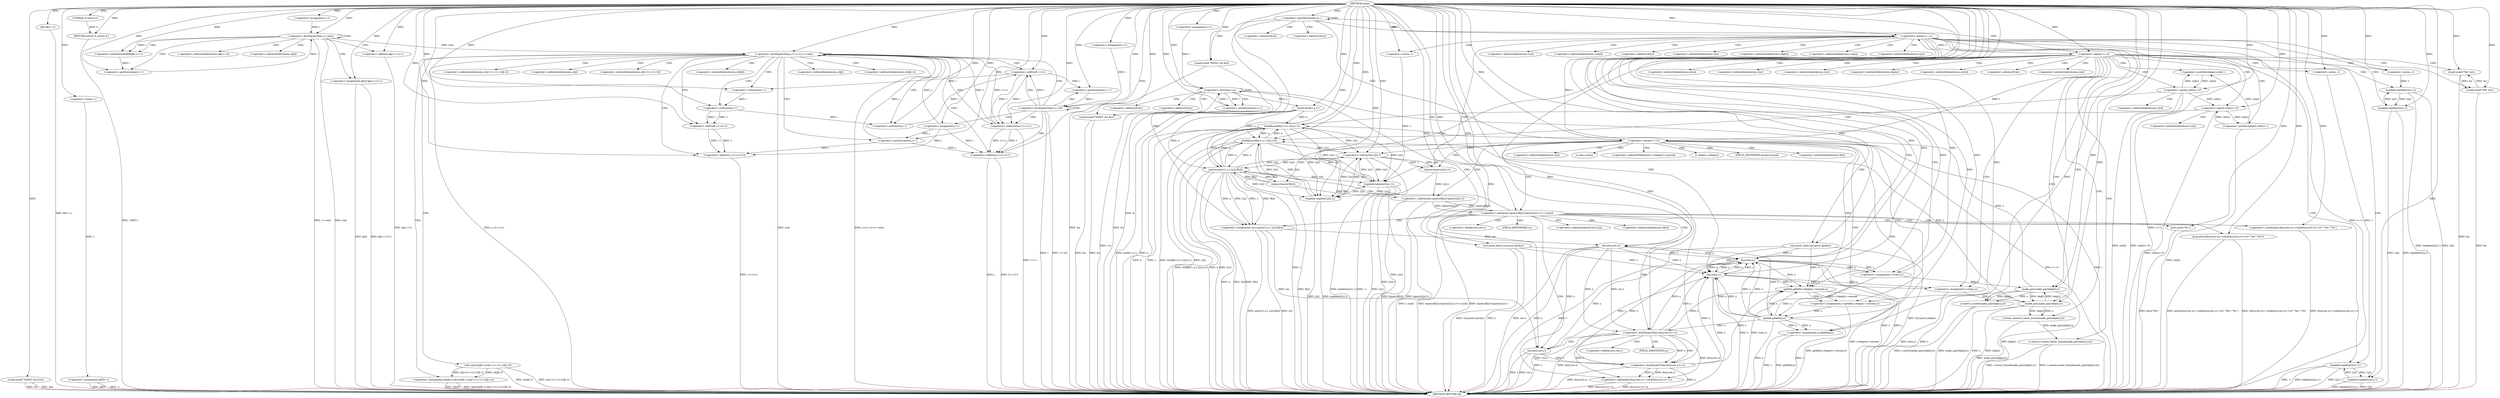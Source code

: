 digraph "main" {  
"1000692" [label = "(METHOD,main)" ]
"1001013" [label = "(METHOD_RETURN,int)" ]
"1000694" [label = "(scanf,scanf(\"%d%d\",&n,&m))" ]
"1000724" [label = "(dfs,dfs(1,1))" ]
"1000727" [label = "(<operator>.assignment,lg[0]=-1)" ]
"1000807" [label = "(build,build(1,n,1))" ]
"1001011" [label = "(RETURN,return 0;,return 0;)" ]
"1000702" [label = "(<operator>.assignment,i=1)" ]
"1000705" [label = "(<operator>.lessThan,i<n)" ]
"1000708" [label = "(<operator>.postIncrement,i++)" ]
"1000735" [label = "(<operator>.assignment,i=1)" ]
"1000738" [label = "(<operator>.lessEqualsThan,i<=euls)" ]
"1000741" [label = "(<operator>.postIncrement,i++)" ]
"1000743" [label = "(<operator>.assignment,lg[i]=lg[i>>1]+1)" ]
"1000756" [label = "(<operator>.assignment,i=1)" ]
"1000759" [label = "(<operator>.lessEqualsThan,i<=20)" ]
"1000762" [label = "(<operator>.postIncrement,i++)" ]
"1000812" [label = "(<operator>.postDecrement,m--)" ]
"1001012" [label = "(LITERAL,0,return 0;)" ]
"1000713" [label = "(scanf,scanf(\"%d%d\",&x,&y))" ]
"1000731" [label = "(<operator>.minus,-1)" ]
"1000766" [label = "(<operator>.assignment,j=1)" ]
"1000769" [label = "(<operator>.lessEqualsThan,j+(1<<i)-1<=euls)" ]
"1000778" [label = "(<operator>.postIncrement,j++)" ]
"1000780" [label = "(<operator>.assignment,st[j][i]=calc(st[j][i-1],st[j+(1<<(i-1))][i-1]))" ]
"1000819" [label = "(scanf,scanf(\"%d%d\",&t,&x))" ]
"1000720" [label = "(v[x].push_back,v[x].push_back(y))" ]
"1000722" [label = "(v[y].push_back,v[y].push_back(x))" ]
"1000747" [label = "(<operator>.addition,lg[i>>1]+1)" ]
"1000826" [label = "(<operator>.equals,t==1)" ]
"1000884" [label = "(<operator>.equals,t==2)" ]
"1000944" [label = "(<operator>.equals,t==3)" ]
"1000770" [label = "(<operator>.addition,j+(1<<i)-1)" ]
"1000786" [label = "(calc,calc(st[j][i-1],st[j+(1<<(i-1))][i-1]))" ]
"1000858" [label = "(s.insert,s.insert(make_pair(dep[z],z)))" ]
"1000879" [label = "(<operator>.postIncrement,cnt[z]++)" ]
"1000917" [label = "(s.erase,s.erase(s.lower_bound(make_pair(dep[z],z))))" ]
"1000924" [label = "(<operator>.postDecrement,cnt[z]--)" ]
"1000980" [label = "(<operator>.assignment,res=query(1,n,1,L[z],R[z]))" ]
"1000992" [label = "(puts,puts((dis(y,res.x)<=x&&dis(y,res.y)<=x)? \"Yes\":\"No\"))" ]
"1000750" [label = "(<operator>.arithmeticShiftRight,i>>1)" ]
"1000772" [label = "(<operator>.subtraction,(1<<i)-1)" ]
"1000831" [label = "(scanf,scanf(\"%d\",&y))" ]
"1000835" [label = "(<operator>.assignment,z=lca(x,y))" ]
"1000841" [label = "(tupdate,tupdate(L[x],1))" ]
"1000865" [label = "(<operator>.equals,cnt[z]==0)" ]
"1000870" [label = "(modify,modify(1,n,1,L[z],z,1))" ]
"1000889" [label = "(scanf,scanf(\"%d\",&y))" ]
"1000893" [label = "(<operator>.assignment,z=lca(x,y))" ]
"1000899" [label = "(tupdate,tupdate(L[x],-1))" ]
"1000929" [label = "(<operator>.equals,cnt[z]==0)" ]
"1000934" [label = "(modify,modify(1,n,1,L[z],z,0))" ]
"1000949" [label = "(<operator>.assignment,y=getkth(s.rbegin()->second,x))" ]
"1000956" [label = "(<operator>.assignment,z=getkth(y,x))" ]
"1000962" [label = "(<operator>.notEquals,tquery(R[z])-tquery(L[z]-1)!=s.size())" ]
"1000773" [label = "(<operator>.shiftLeft,1<<i)" ]
"1000791" [label = "(<operator>.subtraction,i-1)" ]
"1000804" [label = "(<operator>.subtraction,i-1)" ]
"1000847" [label = "(tupdate,tupdate(L[y],1))" ]
"1000852" [label = "(tupdate,tupdate(L[z],-1))" ]
"1000859" [label = "(make_pair,make_pair(dep[z],z))" ]
"1000906" [label = "(tupdate,tupdate(L[y],-1))" ]
"1000912" [label = "(tupdate,tupdate(L[z],1))" ]
"1000918" [label = "(s.lower_bound,s.lower_bound(make_pair(dep[z],z)))" ]
"1000976" [label = "(puts,puts(\"No\"))" ]
"1000982" [label = "(query,query(1,n,1,L[z],R[z]))" ]
"1000993" [label = "(<operator>.conditional,(dis(y,res.x)<=x&&dis(y,res.y)<=x)? \"Yes\":\"No\")" ]
"1000797" [label = "(<operator>.addition,j+(1<<(i-1)))" ]
"1000837" [label = "(lca,lca(x,y))" ]
"1000895" [label = "(lca,lca(x,y))" ]
"1000903" [label = "(<operator>.minus,-1)" ]
"1000919" [label = "(make_pair,make_pair(dep[z],z))" ]
"1000951" [label = "(getkth,getkth(s.rbegin()->second,x))" ]
"1000958" [label = "(getkth,getkth(y,x))" ]
"1000963" [label = "(<operator>.subtraction,tquery(R[z])-tquery(L[z]-1))" ]
"1000994" [label = "(<operator>.logicalAnd,dis(y,res.x)<=x&&dis(y,res.y)<=x)" ]
"1000799" [label = "(<operator>.shiftLeft,1<<(i-1))" ]
"1000856" [label = "(<operator>.minus,-1)" ]
"1000910" [label = "(<operator>.minus,-1)" ]
"1000964" [label = "(tquery,tquery(R[z]))" ]
"1000968" [label = "(tquery,tquery(L[z]-1))" ]
"1000995" [label = "(<operator>.lessEqualsThan,dis(y,res.x)<=x)" ]
"1001002" [label = "(<operator>.lessEqualsThan,dis(y,res.y)<=x)" ]
"1000801" [label = "(<operator>.subtraction,i-1)" ]
"1000969" [label = "(<operator>.subtraction,L[z]-1)" ]
"1000996" [label = "(dis,dis(y,res.x))" ]
"1001003" [label = "(dis,dis(y,res.y))" ]
"1000744" [label = "(<operator>.indirectIndexAccess,lg[i])" ]
"1000715" [label = "(<operator>.addressOf,&x)" ]
"1000717" [label = "(<operator>.addressOf,&y)" ]
"1000748" [label = "(<operator>.indirectIndexAccess,lg[i>>1])" ]
"1000781" [label = "(<operator>.indirectIndexAccess,st[j][i])" ]
"1000821" [label = "(<operator>.addressOf,&t)" ]
"1000823" [label = "(<operator>.addressOf,&x)" ]
"1000782" [label = "(<operator>.indirectIndexAccess,st[j])" ]
"1000787" [label = "(<operator>.indirectIndexAccess,st[j][i-1])" ]
"1000794" [label = "(<operator>.indirectIndexAccess,st[j+(1<<(i-1))][i-1])" ]
"1000788" [label = "(<operator>.indirectIndexAccess,st[j])" ]
"1000795" [label = "(<operator>.indirectIndexAccess,st[j+(1<<(i-1))])" ]
"1000880" [label = "(<operator>.indirectIndexAccess,cnt[z])" ]
"1000925" [label = "(<operator>.indirectIndexAccess,cnt[z])" ]
"1000833" [label = "(<operator>.addressOf,&y)" ]
"1000842" [label = "(<operator>.indirectIndexAccess,L[x])" ]
"1000860" [label = "(<operator>.indirectIndexAccess,dep[z])" ]
"1000866" [label = "(<operator>.indirectIndexAccess,cnt[z])" ]
"1000874" [label = "(<operator>.indirectIndexAccess,L[z])" ]
"1000891" [label = "(<operator>.addressOf,&y)" ]
"1000900" [label = "(<operator>.indirectIndexAccess,L[x])" ]
"1000930" [label = "(<operator>.indirectIndexAccess,cnt[z])" ]
"1000938" [label = "(<operator>.indirectIndexAccess,L[z])" ]
"1000974" [label = "(s.size,s.size())" ]
"1000986" [label = "(<operator>.indirectIndexAccess,L[z])" ]
"1000989" [label = "(<operator>.indirectIndexAccess,R[z])" ]
"1000848" [label = "(<operator>.indirectIndexAccess,L[y])" ]
"1000853" [label = "(<operator>.indirectIndexAccess,L[z])" ]
"1000907" [label = "(<operator>.indirectIndexAccess,L[y])" ]
"1000913" [label = "(<operator>.indirectIndexAccess,L[z])" ]
"1000920" [label = "(<operator>.indirectIndexAccess,dep[z])" ]
"1000952" [label = "(<operator>.indirectFieldAccess,s.rbegin()->second)" ]
"1000953" [label = "(s.rbegin,s.rbegin())" ]
"1000954" [label = "(FIELD_IDENTIFIER,second,second)" ]
"1000965" [label = "(<operator>.indirectIndexAccess,R[z])" ]
"1000970" [label = "(<operator>.indirectIndexAccess,L[z])" ]
"1000998" [label = "(<operator>.fieldAccess,res.x)" ]
"1001005" [label = "(<operator>.fieldAccess,res.y)" ]
"1001000" [label = "(FIELD_IDENTIFIER,x,x)" ]
"1001007" [label = "(FIELD_IDENTIFIER,y,y)" ]
  "1000694" -> "1001013"  [ label = "DDG: &n"] 
  "1000694" -> "1001013"  [ label = "DDG: &m"] 
  "1000705" -> "1001013"  [ label = "DDG: i<n"] 
  "1000724" -> "1001013"  [ label = "DDG: dfs(1,1)"] 
  "1000727" -> "1001013"  [ label = "DDG: lg[0]"] 
  "1000727" -> "1001013"  [ label = "DDG: -1"] 
  "1000738" -> "1001013"  [ label = "DDG: euls"] 
  "1000738" -> "1001013"  [ label = "DDG: i<=euls"] 
  "1000759" -> "1001013"  [ label = "DDG: i"] 
  "1000759" -> "1001013"  [ label = "DDG: i<=20"] 
  "1000807" -> "1001013"  [ label = "DDG: n"] 
  "1000807" -> "1001013"  [ label = "DDG: build(1,n,1)"] 
  "1000812" -> "1001013"  [ label = "DDG: m"] 
  "1000819" -> "1001013"  [ label = "DDG: &t"] 
  "1000819" -> "1001013"  [ label = "DDG: &x"] 
  "1000826" -> "1001013"  [ label = "DDG: t==1"] 
  "1000831" -> "1001013"  [ label = "DDG: &y"] 
  "1000837" -> "1001013"  [ label = "DDG: x"] 
  "1000837" -> "1001013"  [ label = "DDG: y"] 
  "1000835" -> "1001013"  [ label = "DDG: lca(x,y)"] 
  "1000841" -> "1001013"  [ label = "DDG: L[x]"] 
  "1000841" -> "1001013"  [ label = "DDG: tupdate(L[x],1)"] 
  "1000847" -> "1001013"  [ label = "DDG: L[y]"] 
  "1000847" -> "1001013"  [ label = "DDG: tupdate(L[y],1)"] 
  "1000852" -> "1001013"  [ label = "DDG: L[z]"] 
  "1000852" -> "1001013"  [ label = "DDG: -1"] 
  "1000852" -> "1001013"  [ label = "DDG: tupdate(L[z],-1)"] 
  "1000859" -> "1001013"  [ label = "DDG: dep[z]"] 
  "1000859" -> "1001013"  [ label = "DDG: z"] 
  "1000858" -> "1001013"  [ label = "DDG: make_pair(dep[z],z)"] 
  "1000858" -> "1001013"  [ label = "DDG: s.insert(make_pair(dep[z],z))"] 
  "1000865" -> "1001013"  [ label = "DDG: cnt[z]==0"] 
  "1000870" -> "1001013"  [ label = "DDG: n"] 
  "1000870" -> "1001013"  [ label = "DDG: L[z]"] 
  "1000870" -> "1001013"  [ label = "DDG: z"] 
  "1000870" -> "1001013"  [ label = "DDG: modify(1,n,1,L[z],z,1)"] 
  "1000879" -> "1001013"  [ label = "DDG: cnt[z]"] 
  "1000884" -> "1001013"  [ label = "DDG: t==2"] 
  "1000889" -> "1001013"  [ label = "DDG: &y"] 
  "1000895" -> "1001013"  [ label = "DDG: x"] 
  "1000895" -> "1001013"  [ label = "DDG: y"] 
  "1000893" -> "1001013"  [ label = "DDG: lca(x,y)"] 
  "1000899" -> "1001013"  [ label = "DDG: L[x]"] 
  "1000899" -> "1001013"  [ label = "DDG: tupdate(L[x],-1)"] 
  "1000906" -> "1001013"  [ label = "DDG: L[y]"] 
  "1000906" -> "1001013"  [ label = "DDG: -1"] 
  "1000906" -> "1001013"  [ label = "DDG: tupdate(L[y],-1)"] 
  "1000912" -> "1001013"  [ label = "DDG: L[z]"] 
  "1000912" -> "1001013"  [ label = "DDG: tupdate(L[z],1)"] 
  "1000919" -> "1001013"  [ label = "DDG: dep[z]"] 
  "1000919" -> "1001013"  [ label = "DDG: z"] 
  "1000918" -> "1001013"  [ label = "DDG: make_pair(dep[z],z)"] 
  "1000917" -> "1001013"  [ label = "DDG: s.lower_bound(make_pair(dep[z],z))"] 
  "1000917" -> "1001013"  [ label = "DDG: s.erase(s.lower_bound(make_pair(dep[z],z)))"] 
  "1000929" -> "1001013"  [ label = "DDG: cnt[z]"] 
  "1000929" -> "1001013"  [ label = "DDG: cnt[z]==0"] 
  "1000934" -> "1001013"  [ label = "DDG: n"] 
  "1000934" -> "1001013"  [ label = "DDG: L[z]"] 
  "1000934" -> "1001013"  [ label = "DDG: z"] 
  "1000934" -> "1001013"  [ label = "DDG: modify(1,n,1,L[z],z,0)"] 
  "1000944" -> "1001013"  [ label = "DDG: t"] 
  "1000944" -> "1001013"  [ label = "DDG: t==3"] 
  "1000951" -> "1001013"  [ label = "DDG: s.rbegin()->second"] 
  "1000949" -> "1001013"  [ label = "DDG: getkth(s.rbegin()->second,x)"] 
  "1000956" -> "1001013"  [ label = "DDG: z"] 
  "1000958" -> "1001013"  [ label = "DDG: y"] 
  "1000958" -> "1001013"  [ label = "DDG: x"] 
  "1000956" -> "1001013"  [ label = "DDG: getkth(y,x)"] 
  "1000964" -> "1001013"  [ label = "DDG: R[z]"] 
  "1000963" -> "1001013"  [ label = "DDG: tquery(R[z])"] 
  "1000969" -> "1001013"  [ label = "DDG: L[z]"] 
  "1000968" -> "1001013"  [ label = "DDG: L[z]-1"] 
  "1000963" -> "1001013"  [ label = "DDG: tquery(L[z]-1)"] 
  "1000962" -> "1001013"  [ label = "DDG: tquery(R[z])-tquery(L[z]-1)"] 
  "1000962" -> "1001013"  [ label = "DDG: s.size()"] 
  "1000962" -> "1001013"  [ label = "DDG: tquery(R[z])-tquery(L[z]-1)!=s.size()"] 
  "1000980" -> "1001013"  [ label = "DDG: res"] 
  "1000982" -> "1001013"  [ label = "DDG: n"] 
  "1000982" -> "1001013"  [ label = "DDG: L[z]"] 
  "1000982" -> "1001013"  [ label = "DDG: R[z]"] 
  "1000980" -> "1001013"  [ label = "DDG: query(1,n,1,L[z],R[z])"] 
  "1000996" -> "1001013"  [ label = "DDG: y"] 
  "1000996" -> "1001013"  [ label = "DDG: res.x"] 
  "1000995" -> "1001013"  [ label = "DDG: dis(y,res.x)"] 
  "1000995" -> "1001013"  [ label = "DDG: x"] 
  "1000994" -> "1001013"  [ label = "DDG: dis(y,res.x)<=x"] 
  "1001003" -> "1001013"  [ label = "DDG: y"] 
  "1001003" -> "1001013"  [ label = "DDG: res.y"] 
  "1001002" -> "1001013"  [ label = "DDG: dis(y,res.y)"] 
  "1001002" -> "1001013"  [ label = "DDG: x"] 
  "1000994" -> "1001013"  [ label = "DDG: dis(y,res.y)<=x"] 
  "1000993" -> "1001013"  [ label = "DDG: dis(y,res.x)<=x&&dis(y,res.y)<=x"] 
  "1000992" -> "1001013"  [ label = "DDG: (dis(y,res.x)<=x&&dis(y,res.y)<=x)? \"Yes\":\"No\""] 
  "1000992" -> "1001013"  [ label = "DDG: puts((dis(y,res.x)<=x&&dis(y,res.y)<=x)? \"Yes\":\"No\")"] 
  "1000976" -> "1001013"  [ label = "DDG: puts(\"No\")"] 
  "1000770" -> "1001013"  [ label = "DDG: j"] 
  "1000772" -> "1001013"  [ label = "DDG: 1<<i"] 
  "1000770" -> "1001013"  [ label = "DDG: (1<<i)-1"] 
  "1000769" -> "1001013"  [ label = "DDG: j+(1<<i)-1"] 
  "1000769" -> "1001013"  [ label = "DDG: euls"] 
  "1000769" -> "1001013"  [ label = "DDG: j+(1<<i)-1<=euls"] 
  "1000780" -> "1001013"  [ label = "DDG: st[j][i]"] 
  "1000786" -> "1001013"  [ label = "DDG: st[j][i-1]"] 
  "1000797" -> "1001013"  [ label = "DDG: 1<<(i-1)"] 
  "1000786" -> "1001013"  [ label = "DDG: st[j+(1<<(i-1))][i-1]"] 
  "1000780" -> "1001013"  [ label = "DDG: calc(st[j][i-1],st[j+(1<<(i-1))][i-1])"] 
  "1000743" -> "1001013"  [ label = "DDG: lg[i]"] 
  "1000747" -> "1001013"  [ label = "DDG: lg[i>>1]"] 
  "1000743" -> "1001013"  [ label = "DDG: lg[i>>1]+1"] 
  "1000713" -> "1001013"  [ label = "DDG: &x"] 
  "1000713" -> "1001013"  [ label = "DDG: &y"] 
  "1000720" -> "1001013"  [ label = "DDG: y"] 
  "1000720" -> "1001013"  [ label = "DDG: v[x].push_back(y)"] 
  "1000722" -> "1001013"  [ label = "DDG: x"] 
  "1000722" -> "1001013"  [ label = "DDG: v[y].push_back(x)"] 
  "1001011" -> "1001013"  [ label = "DDG: <RET>"] 
  "1000692" -> "1000694"  [ label = "DDG: "] 
  "1000731" -> "1000727"  [ label = "DDG: 1"] 
  "1001012" -> "1001011"  [ label = "DDG: 0"] 
  "1000692" -> "1001011"  [ label = "DDG: "] 
  "1000692" -> "1000702"  [ label = "DDG: "] 
  "1000692" -> "1000724"  [ label = "DDG: "] 
  "1000692" -> "1000735"  [ label = "DDG: "] 
  "1000692" -> "1000743"  [ label = "DDG: "] 
  "1000692" -> "1000756"  [ label = "DDG: "] 
  "1000692" -> "1000807"  [ label = "DDG: "] 
  "1000705" -> "1000807"  [ label = "DDG: n"] 
  "1000692" -> "1001012"  [ label = "DDG: "] 
  "1000702" -> "1000705"  [ label = "DDG: i"] 
  "1000708" -> "1000705"  [ label = "DDG: i"] 
  "1000692" -> "1000705"  [ label = "DDG: "] 
  "1000705" -> "1000708"  [ label = "DDG: i"] 
  "1000692" -> "1000708"  [ label = "DDG: "] 
  "1000692" -> "1000713"  [ label = "DDG: "] 
  "1000692" -> "1000731"  [ label = "DDG: "] 
  "1000735" -> "1000738"  [ label = "DDG: i"] 
  "1000741" -> "1000738"  [ label = "DDG: i"] 
  "1000692" -> "1000738"  [ label = "DDG: "] 
  "1000750" -> "1000741"  [ label = "DDG: i"] 
  "1000692" -> "1000741"  [ label = "DDG: "] 
  "1000756" -> "1000759"  [ label = "DDG: i"] 
  "1000762" -> "1000759"  [ label = "DDG: i"] 
  "1000692" -> "1000759"  [ label = "DDG: "] 
  "1000773" -> "1000762"  [ label = "DDG: i"] 
  "1000692" -> "1000762"  [ label = "DDG: "] 
  "1000692" -> "1000766"  [ label = "DDG: "] 
  "1000786" -> "1000780"  [ label = "DDG: st[j][i-1]"] 
  "1000786" -> "1000780"  [ label = "DDG: st[j+(1<<(i-1))][i-1]"] 
  "1000692" -> "1000812"  [ label = "DDG: "] 
  "1000692" -> "1000819"  [ label = "DDG: "] 
  "1000692" -> "1000747"  [ label = "DDG: "] 
  "1000772" -> "1000769"  [ label = "DDG: 1<<i"] 
  "1000772" -> "1000769"  [ label = "DDG: 1"] 
  "1000766" -> "1000769"  [ label = "DDG: j"] 
  "1000778" -> "1000769"  [ label = "DDG: j"] 
  "1000692" -> "1000769"  [ label = "DDG: "] 
  "1000738" -> "1000769"  [ label = "DDG: euls"] 
  "1000692" -> "1000778"  [ label = "DDG: "] 
  "1000766" -> "1000778"  [ label = "DDG: j"] 
  "1000692" -> "1000720"  [ label = "DDG: "] 
  "1000692" -> "1000722"  [ label = "DDG: "] 
  "1000766" -> "1000770"  [ label = "DDG: j"] 
  "1000778" -> "1000770"  [ label = "DDG: j"] 
  "1000692" -> "1000770"  [ label = "DDG: "] 
  "1000772" -> "1000770"  [ label = "DDG: 1<<i"] 
  "1000772" -> "1000770"  [ label = "DDG: 1"] 
  "1000944" -> "1000826"  [ label = "DDG: t"] 
  "1000692" -> "1000826"  [ label = "DDG: "] 
  "1000826" -> "1000884"  [ label = "DDG: t"] 
  "1000692" -> "1000884"  [ label = "DDG: "] 
  "1000884" -> "1000944"  [ label = "DDG: t"] 
  "1000692" -> "1000944"  [ label = "DDG: "] 
  "1000982" -> "1000980"  [ label = "DDG: L[z]"] 
  "1000982" -> "1000980"  [ label = "DDG: R[z]"] 
  "1000982" -> "1000980"  [ label = "DDG: 1"] 
  "1000982" -> "1000980"  [ label = "DDG: n"] 
  "1000738" -> "1000750"  [ label = "DDG: i"] 
  "1000692" -> "1000750"  [ label = "DDG: "] 
  "1000773" -> "1000772"  [ label = "DDG: 1"] 
  "1000773" -> "1000772"  [ label = "DDG: i"] 
  "1000692" -> "1000772"  [ label = "DDG: "] 
  "1000692" -> "1000831"  [ label = "DDG: "] 
  "1000837" -> "1000835"  [ label = "DDG: y"] 
  "1000837" -> "1000835"  [ label = "DDG: x"] 
  "1000859" -> "1000858"  [ label = "DDG: dep[z]"] 
  "1000859" -> "1000858"  [ label = "DDG: z"] 
  "1000865" -> "1000879"  [ label = "DDG: cnt[z]"] 
  "1000692" -> "1000889"  [ label = "DDG: "] 
  "1000895" -> "1000893"  [ label = "DDG: y"] 
  "1000895" -> "1000893"  [ label = "DDG: x"] 
  "1000918" -> "1000917"  [ label = "DDG: make_pair(dep[z],z)"] 
  "1000879" -> "1000924"  [ label = "DDG: cnt[z]"] 
  "1000929" -> "1000924"  [ label = "DDG: cnt[z]"] 
  "1000951" -> "1000949"  [ label = "DDG: s.rbegin()->second"] 
  "1000951" -> "1000949"  [ label = "DDG: x"] 
  "1000958" -> "1000956"  [ label = "DDG: x"] 
  "1000958" -> "1000956"  [ label = "DDG: y"] 
  "1000692" -> "1000980"  [ label = "DDG: "] 
  "1000692" -> "1000992"  [ label = "DDG: "] 
  "1000692" -> "1000773"  [ label = "DDG: "] 
  "1000759" -> "1000773"  [ label = "DDG: i"] 
  "1000804" -> "1000773"  [ label = "DDG: i"] 
  "1000773" -> "1000791"  [ label = "DDG: i"] 
  "1000692" -> "1000791"  [ label = "DDG: "] 
  "1000801" -> "1000804"  [ label = "DDG: i"] 
  "1000692" -> "1000804"  [ label = "DDG: "] 
  "1000889" -> "1000831"  [ label = "DDG: &y"] 
  "1000692" -> "1000835"  [ label = "DDG: "] 
  "1000899" -> "1000841"  [ label = "DDG: L[x]"] 
  "1000692" -> "1000841"  [ label = "DDG: "] 
  "1000919" -> "1000859"  [ label = "DDG: dep[z]"] 
  "1000835" -> "1000859"  [ label = "DDG: z"] 
  "1000692" -> "1000859"  [ label = "DDG: "] 
  "1000879" -> "1000865"  [ label = "DDG: cnt[z]"] 
  "1000929" -> "1000865"  [ label = "DDG: cnt[z]"] 
  "1000692" -> "1000865"  [ label = "DDG: "] 
  "1000692" -> "1000870"  [ label = "DDG: "] 
  "1000807" -> "1000870"  [ label = "DDG: n"] 
  "1000934" -> "1000870"  [ label = "DDG: n"] 
  "1000982" -> "1000870"  [ label = "DDG: n"] 
  "1000852" -> "1000870"  [ label = "DDG: L[z]"] 
  "1000859" -> "1000870"  [ label = "DDG: z"] 
  "1000831" -> "1000889"  [ label = "DDG: &y"] 
  "1000692" -> "1000893"  [ label = "DDG: "] 
  "1000841" -> "1000899"  [ label = "DDG: L[x]"] 
  "1000903" -> "1000899"  [ label = "DDG: 1"] 
  "1000919" -> "1000918"  [ label = "DDG: dep[z]"] 
  "1000919" -> "1000918"  [ label = "DDG: z"] 
  "1000924" -> "1000929"  [ label = "DDG: cnt[z]"] 
  "1000692" -> "1000929"  [ label = "DDG: "] 
  "1000692" -> "1000934"  [ label = "DDG: "] 
  "1000807" -> "1000934"  [ label = "DDG: n"] 
  "1000870" -> "1000934"  [ label = "DDG: n"] 
  "1000982" -> "1000934"  [ label = "DDG: n"] 
  "1000919" -> "1000934"  [ label = "DDG: z"] 
  "1000912" -> "1000934"  [ label = "DDG: L[z]"] 
  "1000692" -> "1000949"  [ label = "DDG: "] 
  "1000692" -> "1000956"  [ label = "DDG: "] 
  "1000963" -> "1000962"  [ label = "DDG: tquery(L[z]-1)"] 
  "1000963" -> "1000962"  [ label = "DDG: tquery(R[z])"] 
  "1000692" -> "1000962"  [ label = "DDG: "] 
  "1000692" -> "1000982"  [ label = "DDG: "] 
  "1000807" -> "1000982"  [ label = "DDG: n"] 
  "1000870" -> "1000982"  [ label = "DDG: n"] 
  "1000934" -> "1000982"  [ label = "DDG: n"] 
  "1000969" -> "1000982"  [ label = "DDG: L[z]"] 
  "1000964" -> "1000982"  [ label = "DDG: R[z]"] 
  "1000692" -> "1000993"  [ label = "DDG: "] 
  "1000692" -> "1000797"  [ label = "DDG: "] 
  "1000766" -> "1000797"  [ label = "DDG: j"] 
  "1000778" -> "1000797"  [ label = "DDG: j"] 
  "1000799" -> "1000797"  [ label = "DDG: i-1"] 
  "1000799" -> "1000797"  [ label = "DDG: 1"] 
  "1000895" -> "1000837"  [ label = "DDG: x"] 
  "1000958" -> "1000837"  [ label = "DDG: x"] 
  "1000995" -> "1000837"  [ label = "DDG: x"] 
  "1001002" -> "1000837"  [ label = "DDG: x"] 
  "1000722" -> "1000837"  [ label = "DDG: x"] 
  "1000692" -> "1000837"  [ label = "DDG: "] 
  "1000895" -> "1000837"  [ label = "DDG: y"] 
  "1000958" -> "1000837"  [ label = "DDG: y"] 
  "1000996" -> "1000837"  [ label = "DDG: y"] 
  "1001003" -> "1000837"  [ label = "DDG: y"] 
  "1000720" -> "1000837"  [ label = "DDG: y"] 
  "1000906" -> "1000847"  [ label = "DDG: L[y]"] 
  "1000692" -> "1000847"  [ label = "DDG: "] 
  "1000870" -> "1000852"  [ label = "DDG: L[z]"] 
  "1000912" -> "1000852"  [ label = "DDG: L[z]"] 
  "1000934" -> "1000852"  [ label = "DDG: L[z]"] 
  "1000969" -> "1000852"  [ label = "DDG: L[z]"] 
  "1000982" -> "1000852"  [ label = "DDG: L[z]"] 
  "1000856" -> "1000852"  [ label = "DDG: 1"] 
  "1000837" -> "1000895"  [ label = "DDG: x"] 
  "1000958" -> "1000895"  [ label = "DDG: x"] 
  "1000995" -> "1000895"  [ label = "DDG: x"] 
  "1001002" -> "1000895"  [ label = "DDG: x"] 
  "1000722" -> "1000895"  [ label = "DDG: x"] 
  "1000692" -> "1000895"  [ label = "DDG: "] 
  "1000837" -> "1000895"  [ label = "DDG: y"] 
  "1000958" -> "1000895"  [ label = "DDG: y"] 
  "1000996" -> "1000895"  [ label = "DDG: y"] 
  "1001003" -> "1000895"  [ label = "DDG: y"] 
  "1000720" -> "1000895"  [ label = "DDG: y"] 
  "1000692" -> "1000903"  [ label = "DDG: "] 
  "1000847" -> "1000906"  [ label = "DDG: L[y]"] 
  "1000910" -> "1000906"  [ label = "DDG: 1"] 
  "1000852" -> "1000912"  [ label = "DDG: L[z]"] 
  "1000870" -> "1000912"  [ label = "DDG: L[z]"] 
  "1000934" -> "1000912"  [ label = "DDG: L[z]"] 
  "1000969" -> "1000912"  [ label = "DDG: L[z]"] 
  "1000982" -> "1000912"  [ label = "DDG: L[z]"] 
  "1000692" -> "1000912"  [ label = "DDG: "] 
  "1000859" -> "1000919"  [ label = "DDG: dep[z]"] 
  "1000893" -> "1000919"  [ label = "DDG: z"] 
  "1000692" -> "1000919"  [ label = "DDG: "] 
  "1000837" -> "1000951"  [ label = "DDG: x"] 
  "1000895" -> "1000951"  [ label = "DDG: x"] 
  "1000958" -> "1000951"  [ label = "DDG: x"] 
  "1000995" -> "1000951"  [ label = "DDG: x"] 
  "1001002" -> "1000951"  [ label = "DDG: x"] 
  "1000722" -> "1000951"  [ label = "DDG: x"] 
  "1000692" -> "1000951"  [ label = "DDG: "] 
  "1000949" -> "1000958"  [ label = "DDG: y"] 
  "1000692" -> "1000958"  [ label = "DDG: "] 
  "1000951" -> "1000958"  [ label = "DDG: x"] 
  "1000964" -> "1000963"  [ label = "DDG: R[z]"] 
  "1000968" -> "1000963"  [ label = "DDG: L[z]-1"] 
  "1000692" -> "1000976"  [ label = "DDG: "] 
  "1000995" -> "1000994"  [ label = "DDG: x"] 
  "1000995" -> "1000994"  [ label = "DDG: dis(y,res.x)"] 
  "1001002" -> "1000994"  [ label = "DDG: x"] 
  "1001002" -> "1000994"  [ label = "DDG: dis(y,res.y)"] 
  "1000692" -> "1000799"  [ label = "DDG: "] 
  "1000801" -> "1000799"  [ label = "DDG: 1"] 
  "1000801" -> "1000799"  [ label = "DDG: i"] 
  "1000692" -> "1000856"  [ label = "DDG: "] 
  "1000692" -> "1000910"  [ label = "DDG: "] 
  "1000982" -> "1000964"  [ label = "DDG: R[z]"] 
  "1000969" -> "1000968"  [ label = "DDG: L[z]"] 
  "1000969" -> "1000968"  [ label = "DDG: 1"] 
  "1000996" -> "1000995"  [ label = "DDG: res.x"] 
  "1000996" -> "1000995"  [ label = "DDG: y"] 
  "1000958" -> "1000995"  [ label = "DDG: x"] 
  "1000692" -> "1000995"  [ label = "DDG: "] 
  "1001003" -> "1001002"  [ label = "DDG: y"] 
  "1001003" -> "1001002"  [ label = "DDG: res.y"] 
  "1000995" -> "1001002"  [ label = "DDG: x"] 
  "1000692" -> "1001002"  [ label = "DDG: "] 
  "1000791" -> "1000801"  [ label = "DDG: i"] 
  "1000692" -> "1000801"  [ label = "DDG: "] 
  "1000852" -> "1000969"  [ label = "DDG: L[z]"] 
  "1000870" -> "1000969"  [ label = "DDG: L[z]"] 
  "1000912" -> "1000969"  [ label = "DDG: L[z]"] 
  "1000934" -> "1000969"  [ label = "DDG: L[z]"] 
  "1000982" -> "1000969"  [ label = "DDG: L[z]"] 
  "1000692" -> "1000969"  [ label = "DDG: "] 
  "1000958" -> "1000996"  [ label = "DDG: y"] 
  "1000692" -> "1000996"  [ label = "DDG: "] 
  "1000980" -> "1000996"  [ label = "DDG: res"] 
  "1000996" -> "1001003"  [ label = "DDG: y"] 
  "1000692" -> "1001003"  [ label = "DDG: "] 
  "1000980" -> "1001003"  [ label = "DDG: res"] 
  "1000705" -> "1000708"  [ label = "CDG: "] 
  "1000705" -> "1000717"  [ label = "CDG: "] 
  "1000705" -> "1000720"  [ label = "CDG: "] 
  "1000705" -> "1000722"  [ label = "CDG: "] 
  "1000705" -> "1000705"  [ label = "CDG: "] 
  "1000705" -> "1000715"  [ label = "CDG: "] 
  "1000705" -> "1000713"  [ label = "CDG: "] 
  "1000738" -> "1000738"  [ label = "CDG: "] 
  "1000738" -> "1000744"  [ label = "CDG: "] 
  "1000738" -> "1000743"  [ label = "CDG: "] 
  "1000738" -> "1000748"  [ label = "CDG: "] 
  "1000738" -> "1000747"  [ label = "CDG: "] 
  "1000738" -> "1000741"  [ label = "CDG: "] 
  "1000738" -> "1000750"  [ label = "CDG: "] 
  "1000759" -> "1000772"  [ label = "CDG: "] 
  "1000759" -> "1000770"  [ label = "CDG: "] 
  "1000759" -> "1000769"  [ label = "CDG: "] 
  "1000759" -> "1000762"  [ label = "CDG: "] 
  "1000759" -> "1000773"  [ label = "CDG: "] 
  "1000759" -> "1000759"  [ label = "CDG: "] 
  "1000759" -> "1000766"  [ label = "CDG: "] 
  "1000812" -> "1000812"  [ label = "CDG: "] 
  "1000812" -> "1000821"  [ label = "CDG: "] 
  "1000812" -> "1000826"  [ label = "CDG: "] 
  "1000812" -> "1000819"  [ label = "CDG: "] 
  "1000812" -> "1000823"  [ label = "CDG: "] 
  "1000812" -> "1000944"  [ label = "CDG: "] 
  "1000812" -> "1000884"  [ label = "CDG: "] 
  "1000769" -> "1000772"  [ label = "CDG: "] 
  "1000769" -> "1000799"  [ label = "CDG: "] 
  "1000769" -> "1000788"  [ label = "CDG: "] 
  "1000769" -> "1000770"  [ label = "CDG: "] 
  "1000769" -> "1000780"  [ label = "CDG: "] 
  "1000769" -> "1000804"  [ label = "CDG: "] 
  "1000769" -> "1000795"  [ label = "CDG: "] 
  "1000769" -> "1000769"  [ label = "CDG: "] 
  "1000769" -> "1000794"  [ label = "CDG: "] 
  "1000769" -> "1000781"  [ label = "CDG: "] 
  "1000769" -> "1000782"  [ label = "CDG: "] 
  "1000769" -> "1000773"  [ label = "CDG: "] 
  "1000769" -> "1000778"  [ label = "CDG: "] 
  "1000769" -> "1000791"  [ label = "CDG: "] 
  "1000769" -> "1000786"  [ label = "CDG: "] 
  "1000769" -> "1000797"  [ label = "CDG: "] 
  "1000769" -> "1000787"  [ label = "CDG: "] 
  "1000769" -> "1000801"  [ label = "CDG: "] 
  "1000826" -> "1000858"  [ label = "CDG: "] 
  "1000826" -> "1000866"  [ label = "CDG: "] 
  "1000826" -> "1000852"  [ label = "CDG: "] 
  "1000826" -> "1000856"  [ label = "CDG: "] 
  "1000826" -> "1000831"  [ label = "CDG: "] 
  "1000826" -> "1000837"  [ label = "CDG: "] 
  "1000826" -> "1000835"  [ label = "CDG: "] 
  "1000826" -> "1000859"  [ label = "CDG: "] 
  "1000826" -> "1000842"  [ label = "CDG: "] 
  "1000826" -> "1000848"  [ label = "CDG: "] 
  "1000826" -> "1000841"  [ label = "CDG: "] 
  "1000826" -> "1000880"  [ label = "CDG: "] 
  "1000826" -> "1000853"  [ label = "CDG: "] 
  "1000826" -> "1000833"  [ label = "CDG: "] 
  "1000826" -> "1000847"  [ label = "CDG: "] 
  "1000826" -> "1000879"  [ label = "CDG: "] 
  "1000826" -> "1000860"  [ label = "CDG: "] 
  "1000826" -> "1000865"  [ label = "CDG: "] 
  "1000884" -> "1000917"  [ label = "CDG: "] 
  "1000884" -> "1000919"  [ label = "CDG: "] 
  "1000884" -> "1000900"  [ label = "CDG: "] 
  "1000884" -> "1000912"  [ label = "CDG: "] 
  "1000884" -> "1000924"  [ label = "CDG: "] 
  "1000884" -> "1000889"  [ label = "CDG: "] 
  "1000884" -> "1000925"  [ label = "CDG: "] 
  "1000884" -> "1000895"  [ label = "CDG: "] 
  "1000884" -> "1000910"  [ label = "CDG: "] 
  "1000884" -> "1000920"  [ label = "CDG: "] 
  "1000884" -> "1000913"  [ label = "CDG: "] 
  "1000884" -> "1000899"  [ label = "CDG: "] 
  "1000884" -> "1000918"  [ label = "CDG: "] 
  "1000884" -> "1000893"  [ label = "CDG: "] 
  "1000884" -> "1000903"  [ label = "CDG: "] 
  "1000884" -> "1000906"  [ label = "CDG: "] 
  "1000884" -> "1000930"  [ label = "CDG: "] 
  "1000884" -> "1000891"  [ label = "CDG: "] 
  "1000884" -> "1000929"  [ label = "CDG: "] 
  "1000884" -> "1000907"  [ label = "CDG: "] 
  "1000944" -> "1000953"  [ label = "CDG: "] 
  "1000944" -> "1000968"  [ label = "CDG: "] 
  "1000944" -> "1000963"  [ label = "CDG: "] 
  "1000944" -> "1000956"  [ label = "CDG: "] 
  "1000944" -> "1000964"  [ label = "CDG: "] 
  "1000944" -> "1000962"  [ label = "CDG: "] 
  "1000944" -> "1000951"  [ label = "CDG: "] 
  "1000944" -> "1000952"  [ label = "CDG: "] 
  "1000944" -> "1000969"  [ label = "CDG: "] 
  "1000944" -> "1000970"  [ label = "CDG: "] 
  "1000944" -> "1000949"  [ label = "CDG: "] 
  "1000944" -> "1000965"  [ label = "CDG: "] 
  "1000944" -> "1000974"  [ label = "CDG: "] 
  "1000944" -> "1000958"  [ label = "CDG: "] 
  "1000944" -> "1000954"  [ label = "CDG: "] 
  "1000865" -> "1000874"  [ label = "CDG: "] 
  "1000865" -> "1000870"  [ label = "CDG: "] 
  "1000929" -> "1000934"  [ label = "CDG: "] 
  "1000929" -> "1000938"  [ label = "CDG: "] 
  "1000962" -> "1000994"  [ label = "CDG: "] 
  "1000962" -> "1000976"  [ label = "CDG: "] 
  "1000962" -> "1000995"  [ label = "CDG: "] 
  "1000962" -> "1001000"  [ label = "CDG: "] 
  "1000962" -> "1000992"  [ label = "CDG: "] 
  "1000962" -> "1000993"  [ label = "CDG: "] 
  "1000962" -> "1000982"  [ label = "CDG: "] 
  "1000962" -> "1000986"  [ label = "CDG: "] 
  "1000962" -> "1000980"  [ label = "CDG: "] 
  "1000962" -> "1000996"  [ label = "CDG: "] 
  "1000962" -> "1000998"  [ label = "CDG: "] 
  "1000962" -> "1000989"  [ label = "CDG: "] 
  "1000995" -> "1001007"  [ label = "CDG: "] 
  "1000995" -> "1001002"  [ label = "CDG: "] 
  "1000995" -> "1001003"  [ label = "CDG: "] 
  "1000995" -> "1001005"  [ label = "CDG: "] 
}
